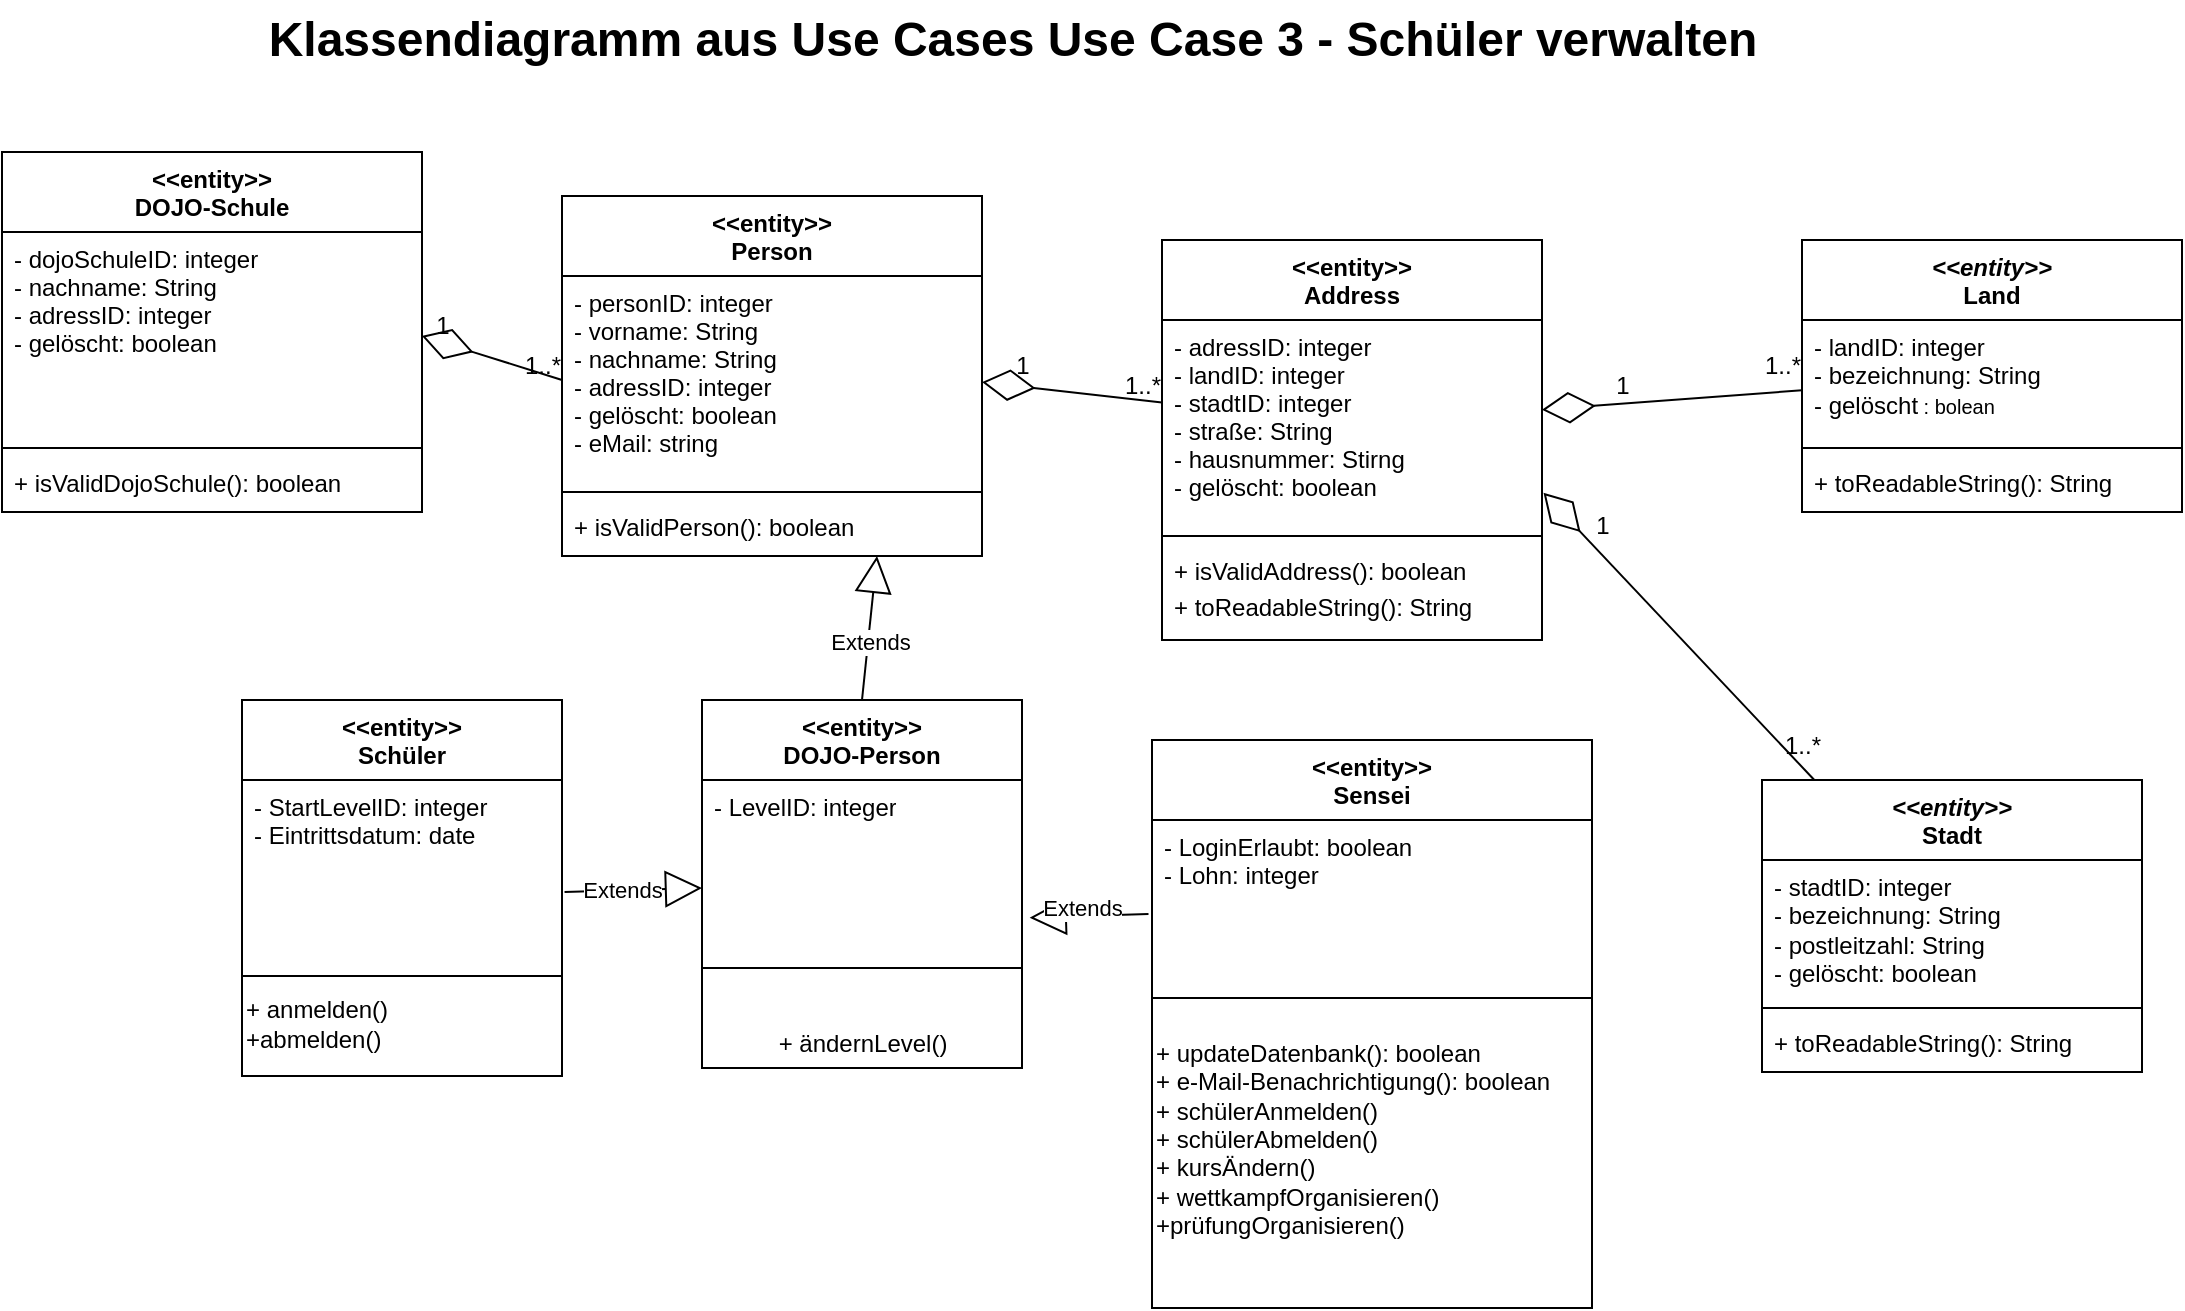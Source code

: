 <mxfile version="24.4.4" type="github">
  <diagram name="Seite-1" id="b443CF1VhAPyvtgchh_f">
    <mxGraphModel dx="1096" dy="472" grid="1" gridSize="10" guides="1" tooltips="1" connect="1" arrows="1" fold="1" page="1" pageScale="1" pageWidth="827" pageHeight="1169" math="0" shadow="0">
      <root>
        <mxCell id="0" />
        <mxCell id="1" parent="0" />
        <mxCell id="PsjCeRsLh5jmi4K4YWCr-8" value="&lt;span style=&quot;text-wrap: nowrap;&quot;&gt;&amp;lt;&amp;lt;entity&amp;gt;&amp;gt;&lt;/span&gt;&lt;br&gt;DOJO-Person" style="swimlane;fontStyle=1;align=center;verticalAlign=top;childLayout=stackLayout;horizontal=1;startSize=40;horizontalStack=0;resizeParent=1;resizeParentMax=0;resizeLast=0;collapsible=1;marginBottom=0;whiteSpace=wrap;html=1;" vertex="1" parent="1">
          <mxGeometry x="530" y="690" width="160" height="184" as="geometry" />
        </mxCell>
        <mxCell id="PsjCeRsLh5jmi4K4YWCr-9" value="&lt;div&gt;- LevelID: integer&lt;/div&gt;" style="text;strokeColor=none;fillColor=none;align=left;verticalAlign=top;spacingLeft=4;spacingRight=4;overflow=hidden;rotatable=0;points=[[0,0.5],[1,0.5]];portConstraint=eastwest;whiteSpace=wrap;html=1;" vertex="1" parent="PsjCeRsLh5jmi4K4YWCr-8">
          <mxGeometry y="40" width="160" height="84" as="geometry" />
        </mxCell>
        <mxCell id="PsjCeRsLh5jmi4K4YWCr-10" value="" style="line;strokeWidth=1;fillColor=none;align=left;verticalAlign=middle;spacingTop=-1;spacingLeft=3;spacingRight=3;rotatable=0;labelPosition=right;points=[];portConstraint=eastwest;strokeColor=inherit;" vertex="1" parent="PsjCeRsLh5jmi4K4YWCr-8">
          <mxGeometry y="124" width="160" height="20" as="geometry" />
        </mxCell>
        <mxCell id="PsjCeRsLh5jmi4K4YWCr-101" value="&lt;div style=&quot;text-align: left;&quot;&gt;&lt;br&gt;&lt;/div&gt;&lt;div style=&quot;text-align: left;&quot;&gt;&lt;span style=&quot;&quot;&gt;+ ändernLevel()&lt;/span&gt;&lt;br&gt;&lt;/div&gt;" style="text;html=1;align=center;verticalAlign=middle;resizable=0;points=[];autosize=1;strokeColor=none;fillColor=none;" vertex="1" parent="PsjCeRsLh5jmi4K4YWCr-8">
          <mxGeometry y="144" width="160" height="40" as="geometry" />
        </mxCell>
        <mxCell id="PsjCeRsLh5jmi4K4YWCr-12" value="&lt;&lt;entity&gt;&gt;&#xa;Schüler" style="swimlane;fontStyle=1;align=center;verticalAlign=top;childLayout=stackLayout;horizontal=1;startSize=40;horizontalStack=0;resizeParent=1;resizeLast=0;collapsible=1;marginBottom=0;rounded=0;shadow=0;strokeWidth=1;" vertex="1" parent="1">
          <mxGeometry x="300" y="690" width="160" height="188" as="geometry">
            <mxRectangle x="130" y="380" width="160" height="26" as="alternateBounds" />
          </mxGeometry>
        </mxCell>
        <mxCell id="PsjCeRsLh5jmi4K4YWCr-13" value="- StartLevelID: integer&#xa;- Eintrittsdatum: date" style="text;align=left;verticalAlign=top;spacingLeft=4;spacingRight=4;overflow=hidden;rotatable=0;points=[[0,0.5],[1,0.5]];portConstraint=eastwest;" vertex="1" parent="PsjCeRsLh5jmi4K4YWCr-12">
          <mxGeometry y="40" width="160" height="94" as="geometry" />
        </mxCell>
        <mxCell id="PsjCeRsLh5jmi4K4YWCr-14" value="" style="line;html=1;strokeWidth=1;align=left;verticalAlign=middle;spacingTop=-1;spacingLeft=3;spacingRight=3;rotatable=0;labelPosition=right;points=[];portConstraint=eastwest;" vertex="1" parent="PsjCeRsLh5jmi4K4YWCr-12">
          <mxGeometry y="134" width="160" height="8" as="geometry" />
        </mxCell>
        <mxCell id="PsjCeRsLh5jmi4K4YWCr-46" value="+ anmelden()&lt;div&gt;+abmelden()&lt;/div&gt;" style="text;html=1;align=left;verticalAlign=middle;resizable=0;points=[];autosize=1;strokeColor=none;fillColor=none;" vertex="1" parent="PsjCeRsLh5jmi4K4YWCr-12">
          <mxGeometry y="142" width="160" height="40" as="geometry" />
        </mxCell>
        <mxCell id="PsjCeRsLh5jmi4K4YWCr-15" value="&lt;&lt;entity&gt;&gt;&#xa;Sensei" style="swimlane;fontStyle=1;align=center;verticalAlign=top;childLayout=stackLayout;horizontal=1;startSize=40;horizontalStack=0;resizeParent=1;resizeLast=0;collapsible=1;marginBottom=0;rounded=0;shadow=0;strokeWidth=1;" vertex="1" parent="1">
          <mxGeometry x="755" y="710" width="220" height="284" as="geometry">
            <mxRectangle x="340" y="380" width="170" height="26" as="alternateBounds" />
          </mxGeometry>
        </mxCell>
        <mxCell id="PsjCeRsLh5jmi4K4YWCr-16" value="- LoginErlaubt: boolean&#xa;- Lohn: integer" style="text;align=left;verticalAlign=top;spacingLeft=4;spacingRight=4;overflow=hidden;rotatable=0;points=[[0,0.5],[1,0.5]];portConstraint=eastwest;" vertex="1" parent="PsjCeRsLh5jmi4K4YWCr-15">
          <mxGeometry y="40" width="220" height="74" as="geometry" />
        </mxCell>
        <mxCell id="PsjCeRsLh5jmi4K4YWCr-17" value="" style="line;html=1;strokeWidth=1;align=left;verticalAlign=middle;spacingTop=-1;spacingLeft=3;spacingRight=3;rotatable=0;labelPosition=right;points=[];portConstraint=eastwest;" vertex="1" parent="PsjCeRsLh5jmi4K4YWCr-15">
          <mxGeometry y="114" width="220" height="30" as="geometry" />
        </mxCell>
        <mxCell id="PsjCeRsLh5jmi4K4YWCr-30" value="+ updateDatenbank(): boolean&lt;br&gt;+ e-Mail-Benachrichtigung(): boolean&lt;br&gt;+ schülerAnmelden()&lt;div&gt;+ schülerAbmelden()&lt;/div&gt;&lt;div&gt;+ kursÄndern()&lt;/div&gt;&lt;div&gt;+ wettkampfOrganisieren()&lt;/div&gt;&lt;div&gt;+prüfungOrganisieren()&lt;/div&gt;&lt;div&gt;&lt;br&gt;&lt;/div&gt;&lt;div&gt;&lt;br&gt;&lt;/div&gt;" style="text;html=1;align=left;verticalAlign=middle;resizable=0;points=[];autosize=1;strokeColor=none;fillColor=none;" vertex="1" parent="PsjCeRsLh5jmi4K4YWCr-15">
          <mxGeometry y="144" width="220" height="140" as="geometry" />
        </mxCell>
        <mxCell id="PsjCeRsLh5jmi4K4YWCr-27" value="" style="endArrow=block;endSize=16;endFill=0;html=1;rounded=0;exitX=0.5;exitY=0;exitDx=0;exitDy=0;entryX=0.75;entryY=1;entryDx=0;entryDy=0;" edge="1" parent="1" source="PsjCeRsLh5jmi4K4YWCr-8" target="PsjCeRsLh5jmi4K4YWCr-95">
          <mxGeometry width="160" relative="1" as="geometry">
            <mxPoint x="240" y="600" as="sourcePoint" />
            <mxPoint x="320" y="600" as="targetPoint" />
          </mxGeometry>
        </mxCell>
        <mxCell id="PsjCeRsLh5jmi4K4YWCr-104" value="Extends" style="edgeLabel;html=1;align=center;verticalAlign=middle;resizable=0;points=[];" vertex="1" connectable="0" parent="PsjCeRsLh5jmi4K4YWCr-27">
          <mxGeometry x="-0.172" y="-1" relative="1" as="geometry">
            <mxPoint as="offset" />
          </mxGeometry>
        </mxCell>
        <mxCell id="PsjCeRsLh5jmi4K4YWCr-28" value="" style="endArrow=block;endSize=16;endFill=0;html=1;rounded=0;exitX=-0.008;exitY=0.635;exitDx=0;exitDy=0;entryX=1.024;entryY=0.82;entryDx=0;entryDy=0;entryPerimeter=0;exitPerimeter=0;" edge="1" parent="1" source="PsjCeRsLh5jmi4K4YWCr-16" target="PsjCeRsLh5jmi4K4YWCr-9">
          <mxGeometry width="160" relative="1" as="geometry">
            <mxPoint x="620" y="700" as="sourcePoint" />
            <mxPoint x="620" y="634" as="targetPoint" />
          </mxGeometry>
        </mxCell>
        <mxCell id="PsjCeRsLh5jmi4K4YWCr-106" value="Extends" style="edgeLabel;html=1;align=center;verticalAlign=middle;resizable=0;points=[];" vertex="1" connectable="0" parent="PsjCeRsLh5jmi4K4YWCr-28">
          <mxGeometry x="0.131" y="-5" relative="1" as="geometry">
            <mxPoint y="1" as="offset" />
          </mxGeometry>
        </mxCell>
        <mxCell id="PsjCeRsLh5jmi4K4YWCr-29" value="" style="endArrow=block;endSize=16;endFill=0;html=1;rounded=0;exitX=1.008;exitY=0.596;exitDx=0;exitDy=0;entryX=0;entryY=0.643;entryDx=0;entryDy=0;entryPerimeter=0;exitPerimeter=0;" edge="1" parent="1" source="PsjCeRsLh5jmi4K4YWCr-13" target="PsjCeRsLh5jmi4K4YWCr-9">
          <mxGeometry width="160" relative="1" as="geometry">
            <mxPoint x="630" y="710" as="sourcePoint" />
            <mxPoint x="630" y="644" as="targetPoint" />
          </mxGeometry>
        </mxCell>
        <mxCell id="PsjCeRsLh5jmi4K4YWCr-105" value="Extends" style="edgeLabel;html=1;align=center;verticalAlign=middle;resizable=0;points=[];" vertex="1" connectable="0" parent="PsjCeRsLh5jmi4K4YWCr-29">
          <mxGeometry x="-0.192" relative="1" as="geometry">
            <mxPoint as="offset" />
          </mxGeometry>
        </mxCell>
        <mxCell id="PsjCeRsLh5jmi4K4YWCr-60" value="&lt;&lt;entity&gt;&gt;&#xa;Address" style="swimlane;fontStyle=1;align=center;verticalAlign=top;childLayout=stackLayout;horizontal=1;startSize=40;horizontalStack=0;resizeParent=1;resizeLast=0;collapsible=1;marginBottom=0;rounded=0;shadow=0;strokeWidth=1;" vertex="1" parent="1">
          <mxGeometry x="760" y="460" width="190" height="200" as="geometry">
            <mxRectangle x="550" y="140" width="160" height="26" as="alternateBounds" />
          </mxGeometry>
        </mxCell>
        <mxCell id="PsjCeRsLh5jmi4K4YWCr-61" value="- adressID: integer&#xa;- landID: integer&#xa;- stadtID: integer&#xa;- straße: String&#xa;- hausnummer: Stirng&#xa;- gelöscht: boolean&#xa;" style="text;align=left;verticalAlign=top;spacingLeft=4;spacingRight=4;overflow=hidden;rotatable=0;points=[[0,0.5],[1,0.5]];portConstraint=eastwest;" vertex="1" parent="PsjCeRsLh5jmi4K4YWCr-60">
          <mxGeometry y="40" width="190" height="104" as="geometry" />
        </mxCell>
        <mxCell id="PsjCeRsLh5jmi4K4YWCr-62" value="" style="line;html=1;strokeWidth=1;align=left;verticalAlign=middle;spacingTop=-1;spacingLeft=3;spacingRight=3;rotatable=0;labelPosition=right;points=[];portConstraint=eastwest;" vertex="1" parent="PsjCeRsLh5jmi4K4YWCr-60">
          <mxGeometry y="144" width="190" height="8" as="geometry" />
        </mxCell>
        <mxCell id="PsjCeRsLh5jmi4K4YWCr-63" value="+ isValidAddress(): boolean" style="text;align=left;verticalAlign=top;spacingLeft=4;spacingRight=4;overflow=hidden;rotatable=0;points=[[0,0.5],[1,0.5]];portConstraint=eastwest;" vertex="1" parent="PsjCeRsLh5jmi4K4YWCr-60">
          <mxGeometry y="152" width="190" height="18" as="geometry" />
        </mxCell>
        <mxCell id="PsjCeRsLh5jmi4K4YWCr-64" value="+ toReadableString(): String" style="text;align=left;verticalAlign=top;spacingLeft=4;spacingRight=4;overflow=hidden;rotatable=0;points=[[0,0.5],[1,0.5]];portConstraint=eastwest;" vertex="1" parent="PsjCeRsLh5jmi4K4YWCr-60">
          <mxGeometry y="170" width="190" height="26" as="geometry" />
        </mxCell>
        <mxCell id="PsjCeRsLh5jmi4K4YWCr-65" value="&lt;span style=&quot;font-style: italic; text-wrap: nowrap;&quot;&gt;&amp;lt;&amp;lt;entity&amp;gt;&amp;gt;&lt;/span&gt;&lt;br&gt;Land" style="swimlane;fontStyle=1;align=center;verticalAlign=top;childLayout=stackLayout;horizontal=1;startSize=40;horizontalStack=0;resizeParent=1;resizeParentMax=0;resizeLast=0;collapsible=1;marginBottom=0;whiteSpace=wrap;html=1;" vertex="1" parent="1">
          <mxGeometry x="1080" y="460" width="190" height="136" as="geometry" />
        </mxCell>
        <mxCell id="PsjCeRsLh5jmi4K4YWCr-66" value="- landID: integer&lt;div&gt;- bezeichnung: String&lt;/div&gt;&lt;div&gt;- gelöscht&lt;span style=&quot;font-size: 10px;&quot;&gt;&amp;nbsp;: bolean&lt;/span&gt;&lt;/div&gt;" style="text;strokeColor=none;fillColor=none;align=left;verticalAlign=top;spacingLeft=4;spacingRight=4;overflow=hidden;rotatable=0;points=[[0,0.5],[1,0.5]];portConstraint=eastwest;whiteSpace=wrap;html=1;" vertex="1" parent="PsjCeRsLh5jmi4K4YWCr-65">
          <mxGeometry y="40" width="190" height="60" as="geometry" />
        </mxCell>
        <mxCell id="PsjCeRsLh5jmi4K4YWCr-67" value="" style="line;strokeWidth=1;fillColor=none;align=left;verticalAlign=middle;spacingTop=-1;spacingLeft=3;spacingRight=3;rotatable=0;labelPosition=right;points=[];portConstraint=eastwest;strokeColor=inherit;" vertex="1" parent="PsjCeRsLh5jmi4K4YWCr-65">
          <mxGeometry y="100" width="190" height="8" as="geometry" />
        </mxCell>
        <mxCell id="PsjCeRsLh5jmi4K4YWCr-68" value="+ toReadableString(): String" style="text;strokeColor=none;fillColor=none;align=left;verticalAlign=top;spacingLeft=4;spacingRight=4;overflow=hidden;rotatable=0;points=[[0,0.5],[1,0.5]];portConstraint=eastwest;whiteSpace=wrap;html=1;" vertex="1" parent="PsjCeRsLh5jmi4K4YWCr-65">
          <mxGeometry y="108" width="190" height="28" as="geometry" />
        </mxCell>
        <mxCell id="PsjCeRsLh5jmi4K4YWCr-69" value="&lt;span style=&quot;color: rgba(0, 0, 0, 0); font-family: monospace; font-size: 0px; font-weight: 400; text-align: start; text-wrap: nowrap;&quot;&gt;%3CmxGraphModel%3E%3Croot%3E%3CmxCell%20id%3D%220%22%2F%3E%3CmxCell%20id%3D%221%22%20parent%3D%220%22%2F%3E%3CmxCell%20id%3D%222%22%20value%3D%22%2B%20toReadableString()%3A%20String%22%20style%3D%22text%3BstrokeColor%3Dnone%3BfillColor%3Dnone%3Balign%3Dleft%3BverticalAlign%3Dtop%3BspacingLeft%3D4%3BspacingRight%3D4%3Boverflow%3Dhidden%3Brotatable%3D0%3Bpoints%3D%5B%5B0%2C0.5%5D%2C%5B1%2C0.5%5D%5D%3BportConstraint%3Deastwest%3BwhiteSpace%3Dwrap%3Bhtml%3D1%3B%22%20vertex%3D%221%22%20parent%3D%221%22%3E%3CmxGeometry%20x%3D%22960%22%20y%3D%22152%22%20width%3D%22190%22%20height%3D%2238%22%20as%3D%22geometry%22%2F%3E%3C%2FmxCell%3E%3C%2Froot%3E%3C%2FmxGraphModel%3E&lt;/span&gt;&lt;span style=&quot;font-style: italic; text-wrap: nowrap;&quot;&gt;&amp;lt;&amp;lt;entity&amp;gt;&amp;gt;&lt;/span&gt;&lt;br&gt;Stadt" style="swimlane;fontStyle=1;align=center;verticalAlign=top;childLayout=stackLayout;horizontal=1;startSize=40;horizontalStack=0;resizeParent=1;resizeParentMax=0;resizeLast=0;collapsible=1;marginBottom=0;whiteSpace=wrap;html=1;" vertex="1" parent="1">
          <mxGeometry x="1060" y="730" width="190" height="146" as="geometry" />
        </mxCell>
        <mxCell id="PsjCeRsLh5jmi4K4YWCr-70" value="- stadtID: integer&lt;div&gt;- bezeichnung: String&lt;/div&gt;&lt;div&gt;- postleitzahl: String&lt;/div&gt;&lt;div&gt;- gelöscht: boolean&lt;/div&gt;&lt;div&gt;&lt;br&gt;&lt;/div&gt;" style="text;strokeColor=none;fillColor=none;align=left;verticalAlign=top;spacingLeft=4;spacingRight=4;overflow=hidden;rotatable=0;points=[[0,0.5],[1,0.5]];portConstraint=eastwest;whiteSpace=wrap;html=1;" vertex="1" parent="PsjCeRsLh5jmi4K4YWCr-69">
          <mxGeometry y="40" width="190" height="70" as="geometry" />
        </mxCell>
        <mxCell id="PsjCeRsLh5jmi4K4YWCr-71" value="" style="line;strokeWidth=1;fillColor=none;align=left;verticalAlign=middle;spacingTop=-1;spacingLeft=3;spacingRight=3;rotatable=0;labelPosition=right;points=[];portConstraint=eastwest;strokeColor=inherit;" vertex="1" parent="PsjCeRsLh5jmi4K4YWCr-69">
          <mxGeometry y="110" width="190" height="8" as="geometry" />
        </mxCell>
        <mxCell id="PsjCeRsLh5jmi4K4YWCr-72" value="+ toReadableString(): String" style="text;strokeColor=none;fillColor=none;align=left;verticalAlign=top;spacingLeft=4;spacingRight=4;overflow=hidden;rotatable=0;points=[[0,0.5],[1,0.5]];portConstraint=eastwest;whiteSpace=wrap;html=1;" vertex="1" parent="PsjCeRsLh5jmi4K4YWCr-69">
          <mxGeometry y="118" width="190" height="28" as="geometry" />
        </mxCell>
        <mxCell id="PsjCeRsLh5jmi4K4YWCr-77" value="" style="group" vertex="1" connectable="0" parent="1">
          <mxGeometry x="975" y="508" width="115" height="40" as="geometry" />
        </mxCell>
        <mxCell id="PsjCeRsLh5jmi4K4YWCr-78" value="" style="endArrow=diamondThin;endFill=0;endSize=24;html=1;rounded=0;" edge="1" parent="PsjCeRsLh5jmi4K4YWCr-77" source="PsjCeRsLh5jmi4K4YWCr-65" target="PsjCeRsLh5jmi4K4YWCr-61">
          <mxGeometry width="160" relative="1" as="geometry">
            <mxPoint x="-5" y="122" as="sourcePoint" />
            <mxPoint x="155" y="122" as="targetPoint" />
          </mxGeometry>
        </mxCell>
        <mxCell id="PsjCeRsLh5jmi4K4YWCr-79" value="1" style="text;html=1;align=center;verticalAlign=middle;resizable=0;points=[];autosize=1;strokeColor=none;fillColor=none;" vertex="1" parent="PsjCeRsLh5jmi4K4YWCr-77">
          <mxGeometry y="10" width="30" height="30" as="geometry" />
        </mxCell>
        <mxCell id="PsjCeRsLh5jmi4K4YWCr-80" value="1..*" style="text;html=1;align=center;verticalAlign=middle;resizable=0;points=[];autosize=1;strokeColor=none;fillColor=none;" vertex="1" parent="PsjCeRsLh5jmi4K4YWCr-77">
          <mxGeometry x="75" width="40" height="30" as="geometry" />
        </mxCell>
        <mxCell id="PsjCeRsLh5jmi4K4YWCr-81" value="" style="group" vertex="1" connectable="0" parent="1">
          <mxGeometry x="965" y="588" width="135" height="140" as="geometry" />
        </mxCell>
        <mxCell id="PsjCeRsLh5jmi4K4YWCr-82" value="" style="endArrow=diamondThin;endFill=0;endSize=24;html=1;rounded=0;entryX=1.004;entryY=0.831;entryDx=0;entryDy=0;entryPerimeter=0;" edge="1" parent="PsjCeRsLh5jmi4K4YWCr-81" source="PsjCeRsLh5jmi4K4YWCr-69" target="PsjCeRsLh5jmi4K4YWCr-61">
          <mxGeometry width="160" relative="1" as="geometry">
            <mxPoint x="-135" y="102" as="sourcePoint" />
            <mxPoint x="25" y="102" as="targetPoint" />
          </mxGeometry>
        </mxCell>
        <mxCell id="PsjCeRsLh5jmi4K4YWCr-83" value="1" style="text;html=1;align=center;verticalAlign=middle;resizable=0;points=[];autosize=1;strokeColor=none;fillColor=none;" vertex="1" parent="PsjCeRsLh5jmi4K4YWCr-81">
          <mxGeometry width="30" height="30" as="geometry" />
        </mxCell>
        <mxCell id="PsjCeRsLh5jmi4K4YWCr-84" value="1..*" style="text;html=1;align=center;verticalAlign=middle;resizable=0;points=[];autosize=1;strokeColor=none;fillColor=none;" vertex="1" parent="PsjCeRsLh5jmi4K4YWCr-81">
          <mxGeometry x="95" y="110" width="40" height="30" as="geometry" />
        </mxCell>
        <mxCell id="PsjCeRsLh5jmi4K4YWCr-90" value="" style="endArrow=diamondThin;endFill=0;endSize=24;html=1;rounded=0;" edge="1" parent="1" source="PsjCeRsLh5jmi4K4YWCr-61">
          <mxGeometry width="160" relative="1" as="geometry">
            <mxPoint x="464.348" y="372" as="sourcePoint" />
            <mxPoint x="670" y="531.057" as="targetPoint" />
          </mxGeometry>
        </mxCell>
        <mxCell id="PsjCeRsLh5jmi4K4YWCr-93" value="1..*" style="text;html=1;align=center;verticalAlign=middle;resizable=0;points=[];autosize=1;strokeColor=none;fillColor=none;" vertex="1" parent="1">
          <mxGeometry x="730" y="518" width="40" height="30" as="geometry" />
        </mxCell>
        <mxCell id="PsjCeRsLh5jmi4K4YWCr-94" value="1" style="text;html=1;align=center;verticalAlign=middle;resizable=0;points=[];autosize=1;strokeColor=none;fillColor=none;" vertex="1" parent="1">
          <mxGeometry x="675" y="508" width="30" height="30" as="geometry" />
        </mxCell>
        <mxCell id="PsjCeRsLh5jmi4K4YWCr-95" value="&lt;&lt;entity&gt;&gt;&#xa;Person" style="swimlane;fontStyle=1;align=center;verticalAlign=top;childLayout=stackLayout;horizontal=1;startSize=40;horizontalStack=0;resizeParent=1;resizeLast=0;collapsible=1;marginBottom=0;rounded=0;shadow=0;strokeWidth=1;" vertex="1" parent="1">
          <mxGeometry x="460" y="438" width="210" height="180" as="geometry">
            <mxRectangle x="230" y="140" width="160" height="26" as="alternateBounds" />
          </mxGeometry>
        </mxCell>
        <mxCell id="PsjCeRsLh5jmi4K4YWCr-96" value="- personID: integer&#xa;- vorname: String&#xa;- nachname: String&#xa;- adressID: integer&#xa;- gelöscht: boolean&#xa;- eMail: string" style="text;align=left;verticalAlign=top;spacingLeft=4;spacingRight=4;overflow=hidden;rotatable=0;points=[[0,0.5],[1,0.5]];portConstraint=eastwest;" vertex="1" parent="PsjCeRsLh5jmi4K4YWCr-95">
          <mxGeometry y="40" width="210" height="104" as="geometry" />
        </mxCell>
        <mxCell id="PsjCeRsLh5jmi4K4YWCr-97" value="" style="line;html=1;strokeWidth=1;align=left;verticalAlign=middle;spacingTop=-1;spacingLeft=3;spacingRight=3;rotatable=0;labelPosition=right;points=[];portConstraint=eastwest;" vertex="1" parent="PsjCeRsLh5jmi4K4YWCr-95">
          <mxGeometry y="144" width="210" height="8" as="geometry" />
        </mxCell>
        <mxCell id="PsjCeRsLh5jmi4K4YWCr-98" value="+ isValidPerson(): boolean" style="text;align=left;verticalAlign=top;spacingLeft=4;spacingRight=4;overflow=hidden;rotatable=0;points=[[0,0.5],[1,0.5]];portConstraint=eastwest;" vertex="1" parent="PsjCeRsLh5jmi4K4YWCr-95">
          <mxGeometry y="152" width="210" height="18" as="geometry" />
        </mxCell>
        <mxCell id="PsjCeRsLh5jmi4K4YWCr-103" value="&lt;b&gt;&lt;font style=&quot;font-size: 24px;&quot;&gt;Klassendiagramm aus Use Cases&amp;nbsp;&lt;/font&gt;&lt;/b&gt;&lt;b&gt;&lt;font style=&quot;font-size: 24px;&quot;&gt;Use Case 3 - Schüler verwalten&lt;/font&gt;&lt;/b&gt;" style="text;html=1;align=center;verticalAlign=middle;resizable=0;points=[];autosize=1;strokeColor=none;fillColor=none;" vertex="1" parent="1">
          <mxGeometry x="300" y="340" width="770" height="40" as="geometry" />
        </mxCell>
        <mxCell id="PsjCeRsLh5jmi4K4YWCr-107" value="&lt;&lt;entity&gt;&gt;&#xa;DOJO-Schule" style="swimlane;fontStyle=1;align=center;verticalAlign=top;childLayout=stackLayout;horizontal=1;startSize=40;horizontalStack=0;resizeParent=1;resizeLast=0;collapsible=1;marginBottom=0;rounded=0;shadow=0;strokeWidth=1;" vertex="1" parent="1">
          <mxGeometry x="180" y="416" width="210" height="180" as="geometry">
            <mxRectangle x="230" y="140" width="160" height="26" as="alternateBounds" />
          </mxGeometry>
        </mxCell>
        <mxCell id="PsjCeRsLh5jmi4K4YWCr-108" value="- dojoSchuleID: integer&#xa;- nachname: String&#xa;- adressID: integer&#xa;- gelöscht: boolean" style="text;align=left;verticalAlign=top;spacingLeft=4;spacingRight=4;overflow=hidden;rotatable=0;points=[[0,0.5],[1,0.5]];portConstraint=eastwest;" vertex="1" parent="PsjCeRsLh5jmi4K4YWCr-107">
          <mxGeometry y="40" width="210" height="104" as="geometry" />
        </mxCell>
        <mxCell id="PsjCeRsLh5jmi4K4YWCr-109" value="" style="line;html=1;strokeWidth=1;align=left;verticalAlign=middle;spacingTop=-1;spacingLeft=3;spacingRight=3;rotatable=0;labelPosition=right;points=[];portConstraint=eastwest;" vertex="1" parent="PsjCeRsLh5jmi4K4YWCr-107">
          <mxGeometry y="144" width="210" height="8" as="geometry" />
        </mxCell>
        <mxCell id="PsjCeRsLh5jmi4K4YWCr-110" value="+ isValidDojoSchule(): boolean" style="text;align=left;verticalAlign=top;spacingLeft=4;spacingRight=4;overflow=hidden;rotatable=0;points=[[0,0.5],[1,0.5]];portConstraint=eastwest;" vertex="1" parent="PsjCeRsLh5jmi4K4YWCr-107">
          <mxGeometry y="152" width="210" height="18" as="geometry" />
        </mxCell>
        <mxCell id="PsjCeRsLh5jmi4K4YWCr-111" value="" style="endArrow=diamondThin;endFill=0;endSize=24;html=1;rounded=0;entryX=1;entryY=0.5;entryDx=0;entryDy=0;exitX=0;exitY=0.5;exitDx=0;exitDy=0;" edge="1" parent="1" source="PsjCeRsLh5jmi4K4YWCr-96" target="PsjCeRsLh5jmi4K4YWCr-108">
          <mxGeometry width="160" relative="1" as="geometry">
            <mxPoint x="490" y="532.97" as="sourcePoint" />
            <mxPoint x="400" y="523.027" as="targetPoint" />
          </mxGeometry>
        </mxCell>
        <mxCell id="PsjCeRsLh5jmi4K4YWCr-114" value="1" style="text;html=1;align=center;verticalAlign=middle;resizable=0;points=[];autosize=1;strokeColor=none;fillColor=none;" vertex="1" parent="1">
          <mxGeometry x="385" y="488" width="30" height="30" as="geometry" />
        </mxCell>
        <mxCell id="PsjCeRsLh5jmi4K4YWCr-115" value="1..*" style="text;html=1;align=center;verticalAlign=middle;resizable=0;points=[];autosize=1;strokeColor=none;fillColor=none;" vertex="1" parent="1">
          <mxGeometry x="430" y="508" width="40" height="30" as="geometry" />
        </mxCell>
      </root>
    </mxGraphModel>
  </diagram>
</mxfile>
